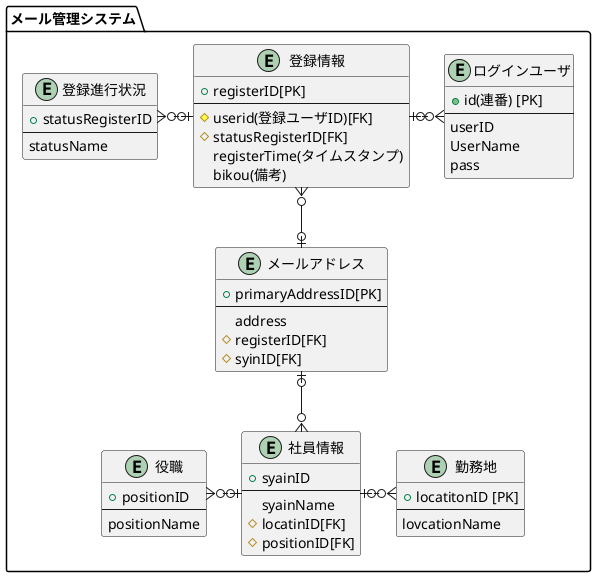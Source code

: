 @startuml
package "メール管理システム" {
    entity "ログインユーザ" as loginUser {
        + id(連番) [PK]
        ----
        userID
        UserName
        pass
    }
    entity "勤務地" as location{
        + locatitonID [PK]
        ---
        lovcationName
    }
    entity "メールアドレス" as maillAddress{
        + primaryAddressID[PK]
        ---
        address
        # registerID[FK]
        # syinID[FK]
    }
    entity "役職" as position{
        + positionID
        ---
        positionName
    }
    entity "社員情報" as syainInfo{
        + syainID
        ---
        syainName
        # locatinID[FK]
        # positionID[FK]
    }
    entity "登録進行状況" as statusRegiser{
        + statusRegisterID
        ---
        statusName
    }
    entity "登録情報" as regiseter{
        + registerID[PK]
        ----
        # userid(登録ユーザID)[FK]
        # statusRegisterID[FK]
        registerTime(タイムスタンプ)
        bikou(備考)
    }

    maillAddress |o--o{ syainInfo
    syainInfo |o--l-o{ position
    syainInfo |o-ri-o{ location
    regiseter |o-ri-o{ loginUser
    regiseter |o-l-o{ statusRegiser
    regiseter }o--o| maillAddress

}
@enduml